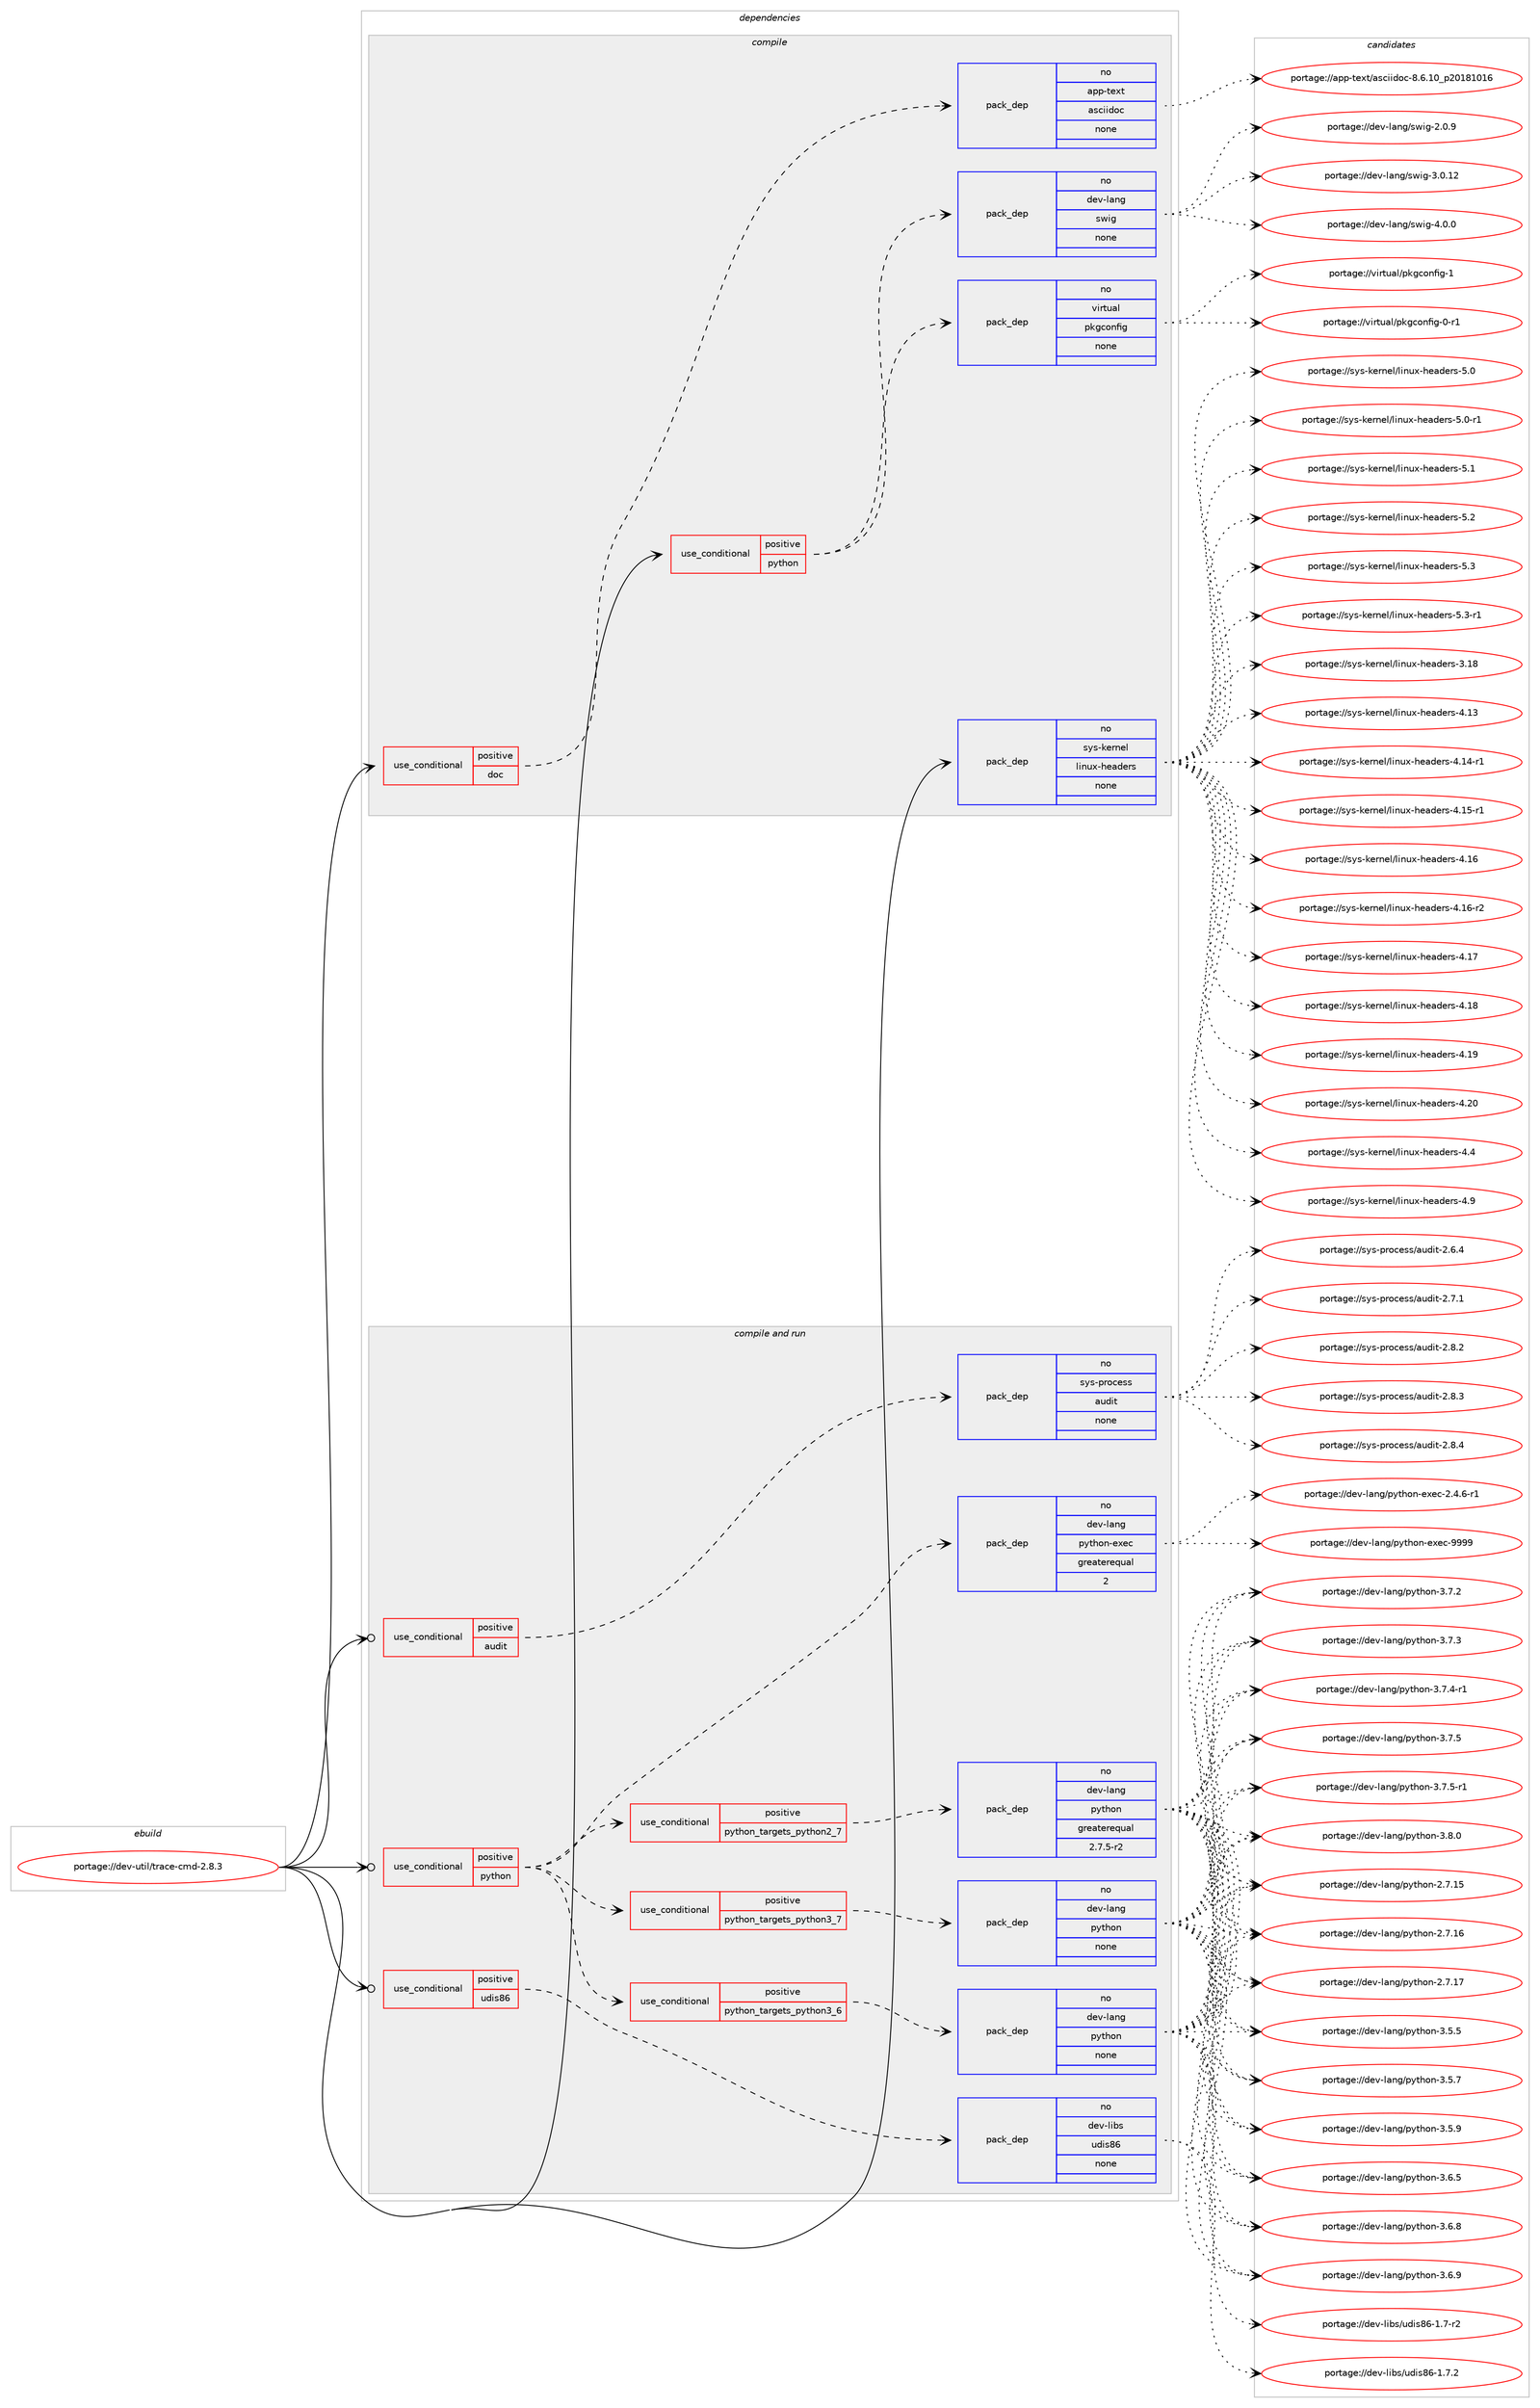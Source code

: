 digraph prolog {

# *************
# Graph options
# *************

newrank=true;
concentrate=true;
compound=true;
graph [rankdir=LR,fontname=Helvetica,fontsize=10,ranksep=1.5];#, ranksep=2.5, nodesep=0.2];
edge  [arrowhead=vee];
node  [fontname=Helvetica,fontsize=10];

# **********
# The ebuild
# **********

subgraph cluster_leftcol {
color=gray;
rank=same;
label=<<i>ebuild</i>>;
id [label="portage://dev-util/trace-cmd-2.8.3", color=red, width=4, href="../dev-util/trace-cmd-2.8.3.svg"];
}

# ****************
# The dependencies
# ****************

subgraph cluster_midcol {
color=gray;
label=<<i>dependencies</i>>;
subgraph cluster_compile {
fillcolor="#eeeeee";
style=filled;
label=<<i>compile</i>>;
subgraph cond71905 {
dependency265701 [label=<<TABLE BORDER="0" CELLBORDER="1" CELLSPACING="0" CELLPADDING="4"><TR><TD ROWSPAN="3" CELLPADDING="10">use_conditional</TD></TR><TR><TD>positive</TD></TR><TR><TD>doc</TD></TR></TABLE>>, shape=none, color=red];
subgraph pack190084 {
dependency265702 [label=<<TABLE BORDER="0" CELLBORDER="1" CELLSPACING="0" CELLPADDING="4" WIDTH="220"><TR><TD ROWSPAN="6" CELLPADDING="30">pack_dep</TD></TR><TR><TD WIDTH="110">no</TD></TR><TR><TD>app-text</TD></TR><TR><TD>asciidoc</TD></TR><TR><TD>none</TD></TR><TR><TD></TD></TR></TABLE>>, shape=none, color=blue];
}
dependency265701:e -> dependency265702:w [weight=20,style="dashed",arrowhead="vee"];
}
id:e -> dependency265701:w [weight=20,style="solid",arrowhead="vee"];
subgraph cond71906 {
dependency265703 [label=<<TABLE BORDER="0" CELLBORDER="1" CELLSPACING="0" CELLPADDING="4"><TR><TD ROWSPAN="3" CELLPADDING="10">use_conditional</TD></TR><TR><TD>positive</TD></TR><TR><TD>python</TD></TR></TABLE>>, shape=none, color=red];
subgraph pack190085 {
dependency265704 [label=<<TABLE BORDER="0" CELLBORDER="1" CELLSPACING="0" CELLPADDING="4" WIDTH="220"><TR><TD ROWSPAN="6" CELLPADDING="30">pack_dep</TD></TR><TR><TD WIDTH="110">no</TD></TR><TR><TD>virtual</TD></TR><TR><TD>pkgconfig</TD></TR><TR><TD>none</TD></TR><TR><TD></TD></TR></TABLE>>, shape=none, color=blue];
}
dependency265703:e -> dependency265704:w [weight=20,style="dashed",arrowhead="vee"];
subgraph pack190086 {
dependency265705 [label=<<TABLE BORDER="0" CELLBORDER="1" CELLSPACING="0" CELLPADDING="4" WIDTH="220"><TR><TD ROWSPAN="6" CELLPADDING="30">pack_dep</TD></TR><TR><TD WIDTH="110">no</TD></TR><TR><TD>dev-lang</TD></TR><TR><TD>swig</TD></TR><TR><TD>none</TD></TR><TR><TD></TD></TR></TABLE>>, shape=none, color=blue];
}
dependency265703:e -> dependency265705:w [weight=20,style="dashed",arrowhead="vee"];
}
id:e -> dependency265703:w [weight=20,style="solid",arrowhead="vee"];
subgraph pack190087 {
dependency265706 [label=<<TABLE BORDER="0" CELLBORDER="1" CELLSPACING="0" CELLPADDING="4" WIDTH="220"><TR><TD ROWSPAN="6" CELLPADDING="30">pack_dep</TD></TR><TR><TD WIDTH="110">no</TD></TR><TR><TD>sys-kernel</TD></TR><TR><TD>linux-headers</TD></TR><TR><TD>none</TD></TR><TR><TD></TD></TR></TABLE>>, shape=none, color=blue];
}
id:e -> dependency265706:w [weight=20,style="solid",arrowhead="vee"];
}
subgraph cluster_compileandrun {
fillcolor="#eeeeee";
style=filled;
label=<<i>compile and run</i>>;
subgraph cond71907 {
dependency265707 [label=<<TABLE BORDER="0" CELLBORDER="1" CELLSPACING="0" CELLPADDING="4"><TR><TD ROWSPAN="3" CELLPADDING="10">use_conditional</TD></TR><TR><TD>positive</TD></TR><TR><TD>audit</TD></TR></TABLE>>, shape=none, color=red];
subgraph pack190088 {
dependency265708 [label=<<TABLE BORDER="0" CELLBORDER="1" CELLSPACING="0" CELLPADDING="4" WIDTH="220"><TR><TD ROWSPAN="6" CELLPADDING="30">pack_dep</TD></TR><TR><TD WIDTH="110">no</TD></TR><TR><TD>sys-process</TD></TR><TR><TD>audit</TD></TR><TR><TD>none</TD></TR><TR><TD></TD></TR></TABLE>>, shape=none, color=blue];
}
dependency265707:e -> dependency265708:w [weight=20,style="dashed",arrowhead="vee"];
}
id:e -> dependency265707:w [weight=20,style="solid",arrowhead="odotvee"];
subgraph cond71908 {
dependency265709 [label=<<TABLE BORDER="0" CELLBORDER="1" CELLSPACING="0" CELLPADDING="4"><TR><TD ROWSPAN="3" CELLPADDING="10">use_conditional</TD></TR><TR><TD>positive</TD></TR><TR><TD>python</TD></TR></TABLE>>, shape=none, color=red];
subgraph cond71909 {
dependency265710 [label=<<TABLE BORDER="0" CELLBORDER="1" CELLSPACING="0" CELLPADDING="4"><TR><TD ROWSPAN="3" CELLPADDING="10">use_conditional</TD></TR><TR><TD>positive</TD></TR><TR><TD>python_targets_python2_7</TD></TR></TABLE>>, shape=none, color=red];
subgraph pack190089 {
dependency265711 [label=<<TABLE BORDER="0" CELLBORDER="1" CELLSPACING="0" CELLPADDING="4" WIDTH="220"><TR><TD ROWSPAN="6" CELLPADDING="30">pack_dep</TD></TR><TR><TD WIDTH="110">no</TD></TR><TR><TD>dev-lang</TD></TR><TR><TD>python</TD></TR><TR><TD>greaterequal</TD></TR><TR><TD>2.7.5-r2</TD></TR></TABLE>>, shape=none, color=blue];
}
dependency265710:e -> dependency265711:w [weight=20,style="dashed",arrowhead="vee"];
}
dependency265709:e -> dependency265710:w [weight=20,style="dashed",arrowhead="vee"];
subgraph cond71910 {
dependency265712 [label=<<TABLE BORDER="0" CELLBORDER="1" CELLSPACING="0" CELLPADDING="4"><TR><TD ROWSPAN="3" CELLPADDING="10">use_conditional</TD></TR><TR><TD>positive</TD></TR><TR><TD>python_targets_python3_6</TD></TR></TABLE>>, shape=none, color=red];
subgraph pack190090 {
dependency265713 [label=<<TABLE BORDER="0" CELLBORDER="1" CELLSPACING="0" CELLPADDING="4" WIDTH="220"><TR><TD ROWSPAN="6" CELLPADDING="30">pack_dep</TD></TR><TR><TD WIDTH="110">no</TD></TR><TR><TD>dev-lang</TD></TR><TR><TD>python</TD></TR><TR><TD>none</TD></TR><TR><TD></TD></TR></TABLE>>, shape=none, color=blue];
}
dependency265712:e -> dependency265713:w [weight=20,style="dashed",arrowhead="vee"];
}
dependency265709:e -> dependency265712:w [weight=20,style="dashed",arrowhead="vee"];
subgraph cond71911 {
dependency265714 [label=<<TABLE BORDER="0" CELLBORDER="1" CELLSPACING="0" CELLPADDING="4"><TR><TD ROWSPAN="3" CELLPADDING="10">use_conditional</TD></TR><TR><TD>positive</TD></TR><TR><TD>python_targets_python3_7</TD></TR></TABLE>>, shape=none, color=red];
subgraph pack190091 {
dependency265715 [label=<<TABLE BORDER="0" CELLBORDER="1" CELLSPACING="0" CELLPADDING="4" WIDTH="220"><TR><TD ROWSPAN="6" CELLPADDING="30">pack_dep</TD></TR><TR><TD WIDTH="110">no</TD></TR><TR><TD>dev-lang</TD></TR><TR><TD>python</TD></TR><TR><TD>none</TD></TR><TR><TD></TD></TR></TABLE>>, shape=none, color=blue];
}
dependency265714:e -> dependency265715:w [weight=20,style="dashed",arrowhead="vee"];
}
dependency265709:e -> dependency265714:w [weight=20,style="dashed",arrowhead="vee"];
subgraph pack190092 {
dependency265716 [label=<<TABLE BORDER="0" CELLBORDER="1" CELLSPACING="0" CELLPADDING="4" WIDTH="220"><TR><TD ROWSPAN="6" CELLPADDING="30">pack_dep</TD></TR><TR><TD WIDTH="110">no</TD></TR><TR><TD>dev-lang</TD></TR><TR><TD>python-exec</TD></TR><TR><TD>greaterequal</TD></TR><TR><TD>2</TD></TR></TABLE>>, shape=none, color=blue];
}
dependency265709:e -> dependency265716:w [weight=20,style="dashed",arrowhead="vee"];
}
id:e -> dependency265709:w [weight=20,style="solid",arrowhead="odotvee"];
subgraph cond71912 {
dependency265717 [label=<<TABLE BORDER="0" CELLBORDER="1" CELLSPACING="0" CELLPADDING="4"><TR><TD ROWSPAN="3" CELLPADDING="10">use_conditional</TD></TR><TR><TD>positive</TD></TR><TR><TD>udis86</TD></TR></TABLE>>, shape=none, color=red];
subgraph pack190093 {
dependency265718 [label=<<TABLE BORDER="0" CELLBORDER="1" CELLSPACING="0" CELLPADDING="4" WIDTH="220"><TR><TD ROWSPAN="6" CELLPADDING="30">pack_dep</TD></TR><TR><TD WIDTH="110">no</TD></TR><TR><TD>dev-libs</TD></TR><TR><TD>udis86</TD></TR><TR><TD>none</TD></TR><TR><TD></TD></TR></TABLE>>, shape=none, color=blue];
}
dependency265717:e -> dependency265718:w [weight=20,style="dashed",arrowhead="vee"];
}
id:e -> dependency265717:w [weight=20,style="solid",arrowhead="odotvee"];
}
subgraph cluster_run {
fillcolor="#eeeeee";
style=filled;
label=<<i>run</i>>;
}
}

# **************
# The candidates
# **************

subgraph cluster_choices {
rank=same;
color=gray;
label=<<i>candidates</i>>;

subgraph choice190084 {
color=black;
nodesep=1;
choiceportage97112112451161011201164797115991051051001119945564654464948951125048495649484954 [label="portage://app-text/asciidoc-8.6.10_p20181016", color=red, width=4,href="../app-text/asciidoc-8.6.10_p20181016.svg"];
dependency265702:e -> choiceportage97112112451161011201164797115991051051001119945564654464948951125048495649484954:w [style=dotted,weight="100"];
}
subgraph choice190085 {
color=black;
nodesep=1;
choiceportage11810511411611797108471121071039911111010210510345484511449 [label="portage://virtual/pkgconfig-0-r1", color=red, width=4,href="../virtual/pkgconfig-0-r1.svg"];
choiceportage1181051141161179710847112107103991111101021051034549 [label="portage://virtual/pkgconfig-1", color=red, width=4,href="../virtual/pkgconfig-1.svg"];
dependency265704:e -> choiceportage11810511411611797108471121071039911111010210510345484511449:w [style=dotted,weight="100"];
dependency265704:e -> choiceportage1181051141161179710847112107103991111101021051034549:w [style=dotted,weight="100"];
}
subgraph choice190086 {
color=black;
nodesep=1;
choiceportage100101118451089711010347115119105103455046484657 [label="portage://dev-lang/swig-2.0.9", color=red, width=4,href="../dev-lang/swig-2.0.9.svg"];
choiceportage10010111845108971101034711511910510345514648464950 [label="portage://dev-lang/swig-3.0.12", color=red, width=4,href="../dev-lang/swig-3.0.12.svg"];
choiceportage100101118451089711010347115119105103455246484648 [label="portage://dev-lang/swig-4.0.0", color=red, width=4,href="../dev-lang/swig-4.0.0.svg"];
dependency265705:e -> choiceportage100101118451089711010347115119105103455046484657:w [style=dotted,weight="100"];
dependency265705:e -> choiceportage10010111845108971101034711511910510345514648464950:w [style=dotted,weight="100"];
dependency265705:e -> choiceportage100101118451089711010347115119105103455246484648:w [style=dotted,weight="100"];
}
subgraph choice190087 {
color=black;
nodesep=1;
choiceportage115121115451071011141101011084710810511011712045104101971001011141154551464956 [label="portage://sys-kernel/linux-headers-3.18", color=red, width=4,href="../sys-kernel/linux-headers-3.18.svg"];
choiceportage115121115451071011141101011084710810511011712045104101971001011141154552464951 [label="portage://sys-kernel/linux-headers-4.13", color=red, width=4,href="../sys-kernel/linux-headers-4.13.svg"];
choiceportage1151211154510710111411010110847108105110117120451041019710010111411545524649524511449 [label="portage://sys-kernel/linux-headers-4.14-r1", color=red, width=4,href="../sys-kernel/linux-headers-4.14-r1.svg"];
choiceportage1151211154510710111411010110847108105110117120451041019710010111411545524649534511449 [label="portage://sys-kernel/linux-headers-4.15-r1", color=red, width=4,href="../sys-kernel/linux-headers-4.15-r1.svg"];
choiceportage115121115451071011141101011084710810511011712045104101971001011141154552464954 [label="portage://sys-kernel/linux-headers-4.16", color=red, width=4,href="../sys-kernel/linux-headers-4.16.svg"];
choiceportage1151211154510710111411010110847108105110117120451041019710010111411545524649544511450 [label="portage://sys-kernel/linux-headers-4.16-r2", color=red, width=4,href="../sys-kernel/linux-headers-4.16-r2.svg"];
choiceportage115121115451071011141101011084710810511011712045104101971001011141154552464955 [label="portage://sys-kernel/linux-headers-4.17", color=red, width=4,href="../sys-kernel/linux-headers-4.17.svg"];
choiceportage115121115451071011141101011084710810511011712045104101971001011141154552464956 [label="portage://sys-kernel/linux-headers-4.18", color=red, width=4,href="../sys-kernel/linux-headers-4.18.svg"];
choiceportage115121115451071011141101011084710810511011712045104101971001011141154552464957 [label="portage://sys-kernel/linux-headers-4.19", color=red, width=4,href="../sys-kernel/linux-headers-4.19.svg"];
choiceportage115121115451071011141101011084710810511011712045104101971001011141154552465048 [label="portage://sys-kernel/linux-headers-4.20", color=red, width=4,href="../sys-kernel/linux-headers-4.20.svg"];
choiceportage1151211154510710111411010110847108105110117120451041019710010111411545524652 [label="portage://sys-kernel/linux-headers-4.4", color=red, width=4,href="../sys-kernel/linux-headers-4.4.svg"];
choiceportage1151211154510710111411010110847108105110117120451041019710010111411545524657 [label="portage://sys-kernel/linux-headers-4.9", color=red, width=4,href="../sys-kernel/linux-headers-4.9.svg"];
choiceportage1151211154510710111411010110847108105110117120451041019710010111411545534648 [label="portage://sys-kernel/linux-headers-5.0", color=red, width=4,href="../sys-kernel/linux-headers-5.0.svg"];
choiceportage11512111545107101114110101108471081051101171204510410197100101114115455346484511449 [label="portage://sys-kernel/linux-headers-5.0-r1", color=red, width=4,href="../sys-kernel/linux-headers-5.0-r1.svg"];
choiceportage1151211154510710111411010110847108105110117120451041019710010111411545534649 [label="portage://sys-kernel/linux-headers-5.1", color=red, width=4,href="../sys-kernel/linux-headers-5.1.svg"];
choiceportage1151211154510710111411010110847108105110117120451041019710010111411545534650 [label="portage://sys-kernel/linux-headers-5.2", color=red, width=4,href="../sys-kernel/linux-headers-5.2.svg"];
choiceportage1151211154510710111411010110847108105110117120451041019710010111411545534651 [label="portage://sys-kernel/linux-headers-5.3", color=red, width=4,href="../sys-kernel/linux-headers-5.3.svg"];
choiceportage11512111545107101114110101108471081051101171204510410197100101114115455346514511449 [label="portage://sys-kernel/linux-headers-5.3-r1", color=red, width=4,href="../sys-kernel/linux-headers-5.3-r1.svg"];
dependency265706:e -> choiceportage115121115451071011141101011084710810511011712045104101971001011141154551464956:w [style=dotted,weight="100"];
dependency265706:e -> choiceportage115121115451071011141101011084710810511011712045104101971001011141154552464951:w [style=dotted,weight="100"];
dependency265706:e -> choiceportage1151211154510710111411010110847108105110117120451041019710010111411545524649524511449:w [style=dotted,weight="100"];
dependency265706:e -> choiceportage1151211154510710111411010110847108105110117120451041019710010111411545524649534511449:w [style=dotted,weight="100"];
dependency265706:e -> choiceportage115121115451071011141101011084710810511011712045104101971001011141154552464954:w [style=dotted,weight="100"];
dependency265706:e -> choiceportage1151211154510710111411010110847108105110117120451041019710010111411545524649544511450:w [style=dotted,weight="100"];
dependency265706:e -> choiceportage115121115451071011141101011084710810511011712045104101971001011141154552464955:w [style=dotted,weight="100"];
dependency265706:e -> choiceportage115121115451071011141101011084710810511011712045104101971001011141154552464956:w [style=dotted,weight="100"];
dependency265706:e -> choiceportage115121115451071011141101011084710810511011712045104101971001011141154552464957:w [style=dotted,weight="100"];
dependency265706:e -> choiceportage115121115451071011141101011084710810511011712045104101971001011141154552465048:w [style=dotted,weight="100"];
dependency265706:e -> choiceportage1151211154510710111411010110847108105110117120451041019710010111411545524652:w [style=dotted,weight="100"];
dependency265706:e -> choiceportage1151211154510710111411010110847108105110117120451041019710010111411545524657:w [style=dotted,weight="100"];
dependency265706:e -> choiceportage1151211154510710111411010110847108105110117120451041019710010111411545534648:w [style=dotted,weight="100"];
dependency265706:e -> choiceportage11512111545107101114110101108471081051101171204510410197100101114115455346484511449:w [style=dotted,weight="100"];
dependency265706:e -> choiceportage1151211154510710111411010110847108105110117120451041019710010111411545534649:w [style=dotted,weight="100"];
dependency265706:e -> choiceportage1151211154510710111411010110847108105110117120451041019710010111411545534650:w [style=dotted,weight="100"];
dependency265706:e -> choiceportage1151211154510710111411010110847108105110117120451041019710010111411545534651:w [style=dotted,weight="100"];
dependency265706:e -> choiceportage11512111545107101114110101108471081051101171204510410197100101114115455346514511449:w [style=dotted,weight="100"];
}
subgraph choice190088 {
color=black;
nodesep=1;
choiceportage11512111545112114111991011151154797117100105116455046544652 [label="portage://sys-process/audit-2.6.4", color=red, width=4,href="../sys-process/audit-2.6.4.svg"];
choiceportage11512111545112114111991011151154797117100105116455046554649 [label="portage://sys-process/audit-2.7.1", color=red, width=4,href="../sys-process/audit-2.7.1.svg"];
choiceportage11512111545112114111991011151154797117100105116455046564650 [label="portage://sys-process/audit-2.8.2", color=red, width=4,href="../sys-process/audit-2.8.2.svg"];
choiceportage11512111545112114111991011151154797117100105116455046564651 [label="portage://sys-process/audit-2.8.3", color=red, width=4,href="../sys-process/audit-2.8.3.svg"];
choiceportage11512111545112114111991011151154797117100105116455046564652 [label="portage://sys-process/audit-2.8.4", color=red, width=4,href="../sys-process/audit-2.8.4.svg"];
dependency265708:e -> choiceportage11512111545112114111991011151154797117100105116455046544652:w [style=dotted,weight="100"];
dependency265708:e -> choiceportage11512111545112114111991011151154797117100105116455046554649:w [style=dotted,weight="100"];
dependency265708:e -> choiceportage11512111545112114111991011151154797117100105116455046564650:w [style=dotted,weight="100"];
dependency265708:e -> choiceportage11512111545112114111991011151154797117100105116455046564651:w [style=dotted,weight="100"];
dependency265708:e -> choiceportage11512111545112114111991011151154797117100105116455046564652:w [style=dotted,weight="100"];
}
subgraph choice190089 {
color=black;
nodesep=1;
choiceportage10010111845108971101034711212111610411111045504655464953 [label="portage://dev-lang/python-2.7.15", color=red, width=4,href="../dev-lang/python-2.7.15.svg"];
choiceportage10010111845108971101034711212111610411111045504655464954 [label="portage://dev-lang/python-2.7.16", color=red, width=4,href="../dev-lang/python-2.7.16.svg"];
choiceportage10010111845108971101034711212111610411111045504655464955 [label="portage://dev-lang/python-2.7.17", color=red, width=4,href="../dev-lang/python-2.7.17.svg"];
choiceportage100101118451089711010347112121116104111110455146534653 [label="portage://dev-lang/python-3.5.5", color=red, width=4,href="../dev-lang/python-3.5.5.svg"];
choiceportage100101118451089711010347112121116104111110455146534655 [label="portage://dev-lang/python-3.5.7", color=red, width=4,href="../dev-lang/python-3.5.7.svg"];
choiceportage100101118451089711010347112121116104111110455146534657 [label="portage://dev-lang/python-3.5.9", color=red, width=4,href="../dev-lang/python-3.5.9.svg"];
choiceportage100101118451089711010347112121116104111110455146544653 [label="portage://dev-lang/python-3.6.5", color=red, width=4,href="../dev-lang/python-3.6.5.svg"];
choiceportage100101118451089711010347112121116104111110455146544656 [label="portage://dev-lang/python-3.6.8", color=red, width=4,href="../dev-lang/python-3.6.8.svg"];
choiceportage100101118451089711010347112121116104111110455146544657 [label="portage://dev-lang/python-3.6.9", color=red, width=4,href="../dev-lang/python-3.6.9.svg"];
choiceportage100101118451089711010347112121116104111110455146554650 [label="portage://dev-lang/python-3.7.2", color=red, width=4,href="../dev-lang/python-3.7.2.svg"];
choiceportage100101118451089711010347112121116104111110455146554651 [label="portage://dev-lang/python-3.7.3", color=red, width=4,href="../dev-lang/python-3.7.3.svg"];
choiceportage1001011184510897110103471121211161041111104551465546524511449 [label="portage://dev-lang/python-3.7.4-r1", color=red, width=4,href="../dev-lang/python-3.7.4-r1.svg"];
choiceportage100101118451089711010347112121116104111110455146554653 [label="portage://dev-lang/python-3.7.5", color=red, width=4,href="../dev-lang/python-3.7.5.svg"];
choiceportage1001011184510897110103471121211161041111104551465546534511449 [label="portage://dev-lang/python-3.7.5-r1", color=red, width=4,href="../dev-lang/python-3.7.5-r1.svg"];
choiceportage100101118451089711010347112121116104111110455146564648 [label="portage://dev-lang/python-3.8.0", color=red, width=4,href="../dev-lang/python-3.8.0.svg"];
dependency265711:e -> choiceportage10010111845108971101034711212111610411111045504655464953:w [style=dotted,weight="100"];
dependency265711:e -> choiceportage10010111845108971101034711212111610411111045504655464954:w [style=dotted,weight="100"];
dependency265711:e -> choiceportage10010111845108971101034711212111610411111045504655464955:w [style=dotted,weight="100"];
dependency265711:e -> choiceportage100101118451089711010347112121116104111110455146534653:w [style=dotted,weight="100"];
dependency265711:e -> choiceportage100101118451089711010347112121116104111110455146534655:w [style=dotted,weight="100"];
dependency265711:e -> choiceportage100101118451089711010347112121116104111110455146534657:w [style=dotted,weight="100"];
dependency265711:e -> choiceportage100101118451089711010347112121116104111110455146544653:w [style=dotted,weight="100"];
dependency265711:e -> choiceportage100101118451089711010347112121116104111110455146544656:w [style=dotted,weight="100"];
dependency265711:e -> choiceportage100101118451089711010347112121116104111110455146544657:w [style=dotted,weight="100"];
dependency265711:e -> choiceportage100101118451089711010347112121116104111110455146554650:w [style=dotted,weight="100"];
dependency265711:e -> choiceportage100101118451089711010347112121116104111110455146554651:w [style=dotted,weight="100"];
dependency265711:e -> choiceportage1001011184510897110103471121211161041111104551465546524511449:w [style=dotted,weight="100"];
dependency265711:e -> choiceportage100101118451089711010347112121116104111110455146554653:w [style=dotted,weight="100"];
dependency265711:e -> choiceportage1001011184510897110103471121211161041111104551465546534511449:w [style=dotted,weight="100"];
dependency265711:e -> choiceportage100101118451089711010347112121116104111110455146564648:w [style=dotted,weight="100"];
}
subgraph choice190090 {
color=black;
nodesep=1;
choiceportage10010111845108971101034711212111610411111045504655464953 [label="portage://dev-lang/python-2.7.15", color=red, width=4,href="../dev-lang/python-2.7.15.svg"];
choiceportage10010111845108971101034711212111610411111045504655464954 [label="portage://dev-lang/python-2.7.16", color=red, width=4,href="../dev-lang/python-2.7.16.svg"];
choiceportage10010111845108971101034711212111610411111045504655464955 [label="portage://dev-lang/python-2.7.17", color=red, width=4,href="../dev-lang/python-2.7.17.svg"];
choiceportage100101118451089711010347112121116104111110455146534653 [label="portage://dev-lang/python-3.5.5", color=red, width=4,href="../dev-lang/python-3.5.5.svg"];
choiceportage100101118451089711010347112121116104111110455146534655 [label="portage://dev-lang/python-3.5.7", color=red, width=4,href="../dev-lang/python-3.5.7.svg"];
choiceportage100101118451089711010347112121116104111110455146534657 [label="portage://dev-lang/python-3.5.9", color=red, width=4,href="../dev-lang/python-3.5.9.svg"];
choiceportage100101118451089711010347112121116104111110455146544653 [label="portage://dev-lang/python-3.6.5", color=red, width=4,href="../dev-lang/python-3.6.5.svg"];
choiceportage100101118451089711010347112121116104111110455146544656 [label="portage://dev-lang/python-3.6.8", color=red, width=4,href="../dev-lang/python-3.6.8.svg"];
choiceportage100101118451089711010347112121116104111110455146544657 [label="portage://dev-lang/python-3.6.9", color=red, width=4,href="../dev-lang/python-3.6.9.svg"];
choiceportage100101118451089711010347112121116104111110455146554650 [label="portage://dev-lang/python-3.7.2", color=red, width=4,href="../dev-lang/python-3.7.2.svg"];
choiceportage100101118451089711010347112121116104111110455146554651 [label="portage://dev-lang/python-3.7.3", color=red, width=4,href="../dev-lang/python-3.7.3.svg"];
choiceportage1001011184510897110103471121211161041111104551465546524511449 [label="portage://dev-lang/python-3.7.4-r1", color=red, width=4,href="../dev-lang/python-3.7.4-r1.svg"];
choiceportage100101118451089711010347112121116104111110455146554653 [label="portage://dev-lang/python-3.7.5", color=red, width=4,href="../dev-lang/python-3.7.5.svg"];
choiceportage1001011184510897110103471121211161041111104551465546534511449 [label="portage://dev-lang/python-3.7.5-r1", color=red, width=4,href="../dev-lang/python-3.7.5-r1.svg"];
choiceportage100101118451089711010347112121116104111110455146564648 [label="portage://dev-lang/python-3.8.0", color=red, width=4,href="../dev-lang/python-3.8.0.svg"];
dependency265713:e -> choiceportage10010111845108971101034711212111610411111045504655464953:w [style=dotted,weight="100"];
dependency265713:e -> choiceportage10010111845108971101034711212111610411111045504655464954:w [style=dotted,weight="100"];
dependency265713:e -> choiceportage10010111845108971101034711212111610411111045504655464955:w [style=dotted,weight="100"];
dependency265713:e -> choiceportage100101118451089711010347112121116104111110455146534653:w [style=dotted,weight="100"];
dependency265713:e -> choiceportage100101118451089711010347112121116104111110455146534655:w [style=dotted,weight="100"];
dependency265713:e -> choiceportage100101118451089711010347112121116104111110455146534657:w [style=dotted,weight="100"];
dependency265713:e -> choiceportage100101118451089711010347112121116104111110455146544653:w [style=dotted,weight="100"];
dependency265713:e -> choiceportage100101118451089711010347112121116104111110455146544656:w [style=dotted,weight="100"];
dependency265713:e -> choiceportage100101118451089711010347112121116104111110455146544657:w [style=dotted,weight="100"];
dependency265713:e -> choiceportage100101118451089711010347112121116104111110455146554650:w [style=dotted,weight="100"];
dependency265713:e -> choiceportage100101118451089711010347112121116104111110455146554651:w [style=dotted,weight="100"];
dependency265713:e -> choiceportage1001011184510897110103471121211161041111104551465546524511449:w [style=dotted,weight="100"];
dependency265713:e -> choiceportage100101118451089711010347112121116104111110455146554653:w [style=dotted,weight="100"];
dependency265713:e -> choiceportage1001011184510897110103471121211161041111104551465546534511449:w [style=dotted,weight="100"];
dependency265713:e -> choiceportage100101118451089711010347112121116104111110455146564648:w [style=dotted,weight="100"];
}
subgraph choice190091 {
color=black;
nodesep=1;
choiceportage10010111845108971101034711212111610411111045504655464953 [label="portage://dev-lang/python-2.7.15", color=red, width=4,href="../dev-lang/python-2.7.15.svg"];
choiceportage10010111845108971101034711212111610411111045504655464954 [label="portage://dev-lang/python-2.7.16", color=red, width=4,href="../dev-lang/python-2.7.16.svg"];
choiceportage10010111845108971101034711212111610411111045504655464955 [label="portage://dev-lang/python-2.7.17", color=red, width=4,href="../dev-lang/python-2.7.17.svg"];
choiceportage100101118451089711010347112121116104111110455146534653 [label="portage://dev-lang/python-3.5.5", color=red, width=4,href="../dev-lang/python-3.5.5.svg"];
choiceportage100101118451089711010347112121116104111110455146534655 [label="portage://dev-lang/python-3.5.7", color=red, width=4,href="../dev-lang/python-3.5.7.svg"];
choiceportage100101118451089711010347112121116104111110455146534657 [label="portage://dev-lang/python-3.5.9", color=red, width=4,href="../dev-lang/python-3.5.9.svg"];
choiceportage100101118451089711010347112121116104111110455146544653 [label="portage://dev-lang/python-3.6.5", color=red, width=4,href="../dev-lang/python-3.6.5.svg"];
choiceportage100101118451089711010347112121116104111110455146544656 [label="portage://dev-lang/python-3.6.8", color=red, width=4,href="../dev-lang/python-3.6.8.svg"];
choiceportage100101118451089711010347112121116104111110455146544657 [label="portage://dev-lang/python-3.6.9", color=red, width=4,href="../dev-lang/python-3.6.9.svg"];
choiceportage100101118451089711010347112121116104111110455146554650 [label="portage://dev-lang/python-3.7.2", color=red, width=4,href="../dev-lang/python-3.7.2.svg"];
choiceportage100101118451089711010347112121116104111110455146554651 [label="portage://dev-lang/python-3.7.3", color=red, width=4,href="../dev-lang/python-3.7.3.svg"];
choiceportage1001011184510897110103471121211161041111104551465546524511449 [label="portage://dev-lang/python-3.7.4-r1", color=red, width=4,href="../dev-lang/python-3.7.4-r1.svg"];
choiceportage100101118451089711010347112121116104111110455146554653 [label="portage://dev-lang/python-3.7.5", color=red, width=4,href="../dev-lang/python-3.7.5.svg"];
choiceportage1001011184510897110103471121211161041111104551465546534511449 [label="portage://dev-lang/python-3.7.5-r1", color=red, width=4,href="../dev-lang/python-3.7.5-r1.svg"];
choiceportage100101118451089711010347112121116104111110455146564648 [label="portage://dev-lang/python-3.8.0", color=red, width=4,href="../dev-lang/python-3.8.0.svg"];
dependency265715:e -> choiceportage10010111845108971101034711212111610411111045504655464953:w [style=dotted,weight="100"];
dependency265715:e -> choiceportage10010111845108971101034711212111610411111045504655464954:w [style=dotted,weight="100"];
dependency265715:e -> choiceportage10010111845108971101034711212111610411111045504655464955:w [style=dotted,weight="100"];
dependency265715:e -> choiceportage100101118451089711010347112121116104111110455146534653:w [style=dotted,weight="100"];
dependency265715:e -> choiceportage100101118451089711010347112121116104111110455146534655:w [style=dotted,weight="100"];
dependency265715:e -> choiceportage100101118451089711010347112121116104111110455146534657:w [style=dotted,weight="100"];
dependency265715:e -> choiceportage100101118451089711010347112121116104111110455146544653:w [style=dotted,weight="100"];
dependency265715:e -> choiceportage100101118451089711010347112121116104111110455146544656:w [style=dotted,weight="100"];
dependency265715:e -> choiceportage100101118451089711010347112121116104111110455146544657:w [style=dotted,weight="100"];
dependency265715:e -> choiceportage100101118451089711010347112121116104111110455146554650:w [style=dotted,weight="100"];
dependency265715:e -> choiceportage100101118451089711010347112121116104111110455146554651:w [style=dotted,weight="100"];
dependency265715:e -> choiceportage1001011184510897110103471121211161041111104551465546524511449:w [style=dotted,weight="100"];
dependency265715:e -> choiceportage100101118451089711010347112121116104111110455146554653:w [style=dotted,weight="100"];
dependency265715:e -> choiceportage1001011184510897110103471121211161041111104551465546534511449:w [style=dotted,weight="100"];
dependency265715:e -> choiceportage100101118451089711010347112121116104111110455146564648:w [style=dotted,weight="100"];
}
subgraph choice190092 {
color=black;
nodesep=1;
choiceportage10010111845108971101034711212111610411111045101120101994550465246544511449 [label="portage://dev-lang/python-exec-2.4.6-r1", color=red, width=4,href="../dev-lang/python-exec-2.4.6-r1.svg"];
choiceportage10010111845108971101034711212111610411111045101120101994557575757 [label="portage://dev-lang/python-exec-9999", color=red, width=4,href="../dev-lang/python-exec-9999.svg"];
dependency265716:e -> choiceportage10010111845108971101034711212111610411111045101120101994550465246544511449:w [style=dotted,weight="100"];
dependency265716:e -> choiceportage10010111845108971101034711212111610411111045101120101994557575757:w [style=dotted,weight="100"];
}
subgraph choice190093 {
color=black;
nodesep=1;
choiceportage1001011184510810598115471171001051155654454946554511450 [label="portage://dev-libs/udis86-1.7-r2", color=red, width=4,href="../dev-libs/udis86-1.7-r2.svg"];
choiceportage1001011184510810598115471171001051155654454946554650 [label="portage://dev-libs/udis86-1.7.2", color=red, width=4,href="../dev-libs/udis86-1.7.2.svg"];
dependency265718:e -> choiceportage1001011184510810598115471171001051155654454946554511450:w [style=dotted,weight="100"];
dependency265718:e -> choiceportage1001011184510810598115471171001051155654454946554650:w [style=dotted,weight="100"];
}
}

}
